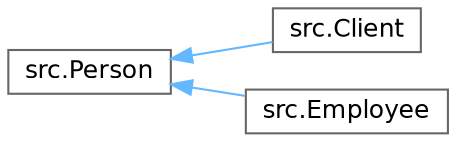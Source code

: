 digraph "Graphical Class Hierarchy"
{
 // LATEX_PDF_SIZE
  bgcolor="transparent";
  edge [fontname=Helvetica,fontsize=12,labelfontname=Helvetica,labelfontsize=10];
  node [fontname=Helvetica,fontsize=12,shape=box,height=0.2,width=0.4];
  rankdir="LR";
  Node0 [id="Node000000",label="src.Person",height=0.2,width=0.4,color="grey40", fillcolor="white", style="filled",URL="$classsrc_1_1_person.html",tooltip="Represents a person with basic attributes like Id and Name. This class provides access and modificati..."];
  Node0 -> Node1 [id="edge1_Node000000_Node000001",dir="back",color="steelblue1",style="solid",tooltip=" "];
  Node1 [id="Node000001",label="src.Client",height=0.2,width=0.4,color="grey40", fillcolor="white", style="filled",URL="$classsrc_1_1_client.html",tooltip="The Client class allows you to create a client object with basic information such as id,..."];
  Node0 -> Node2 [id="edge2_Node000000_Node000002",dir="back",color="steelblue1",style="solid",tooltip=" "];
  Node2 [id="Node000002",label="src.Employee",height=0.2,width=0.4,color="grey40", fillcolor="white", style="filled",URL="$classsrc_1_1_employee.html",tooltip="Class Employee allows to create an employee object with basic information such as their Id,..."];
}
